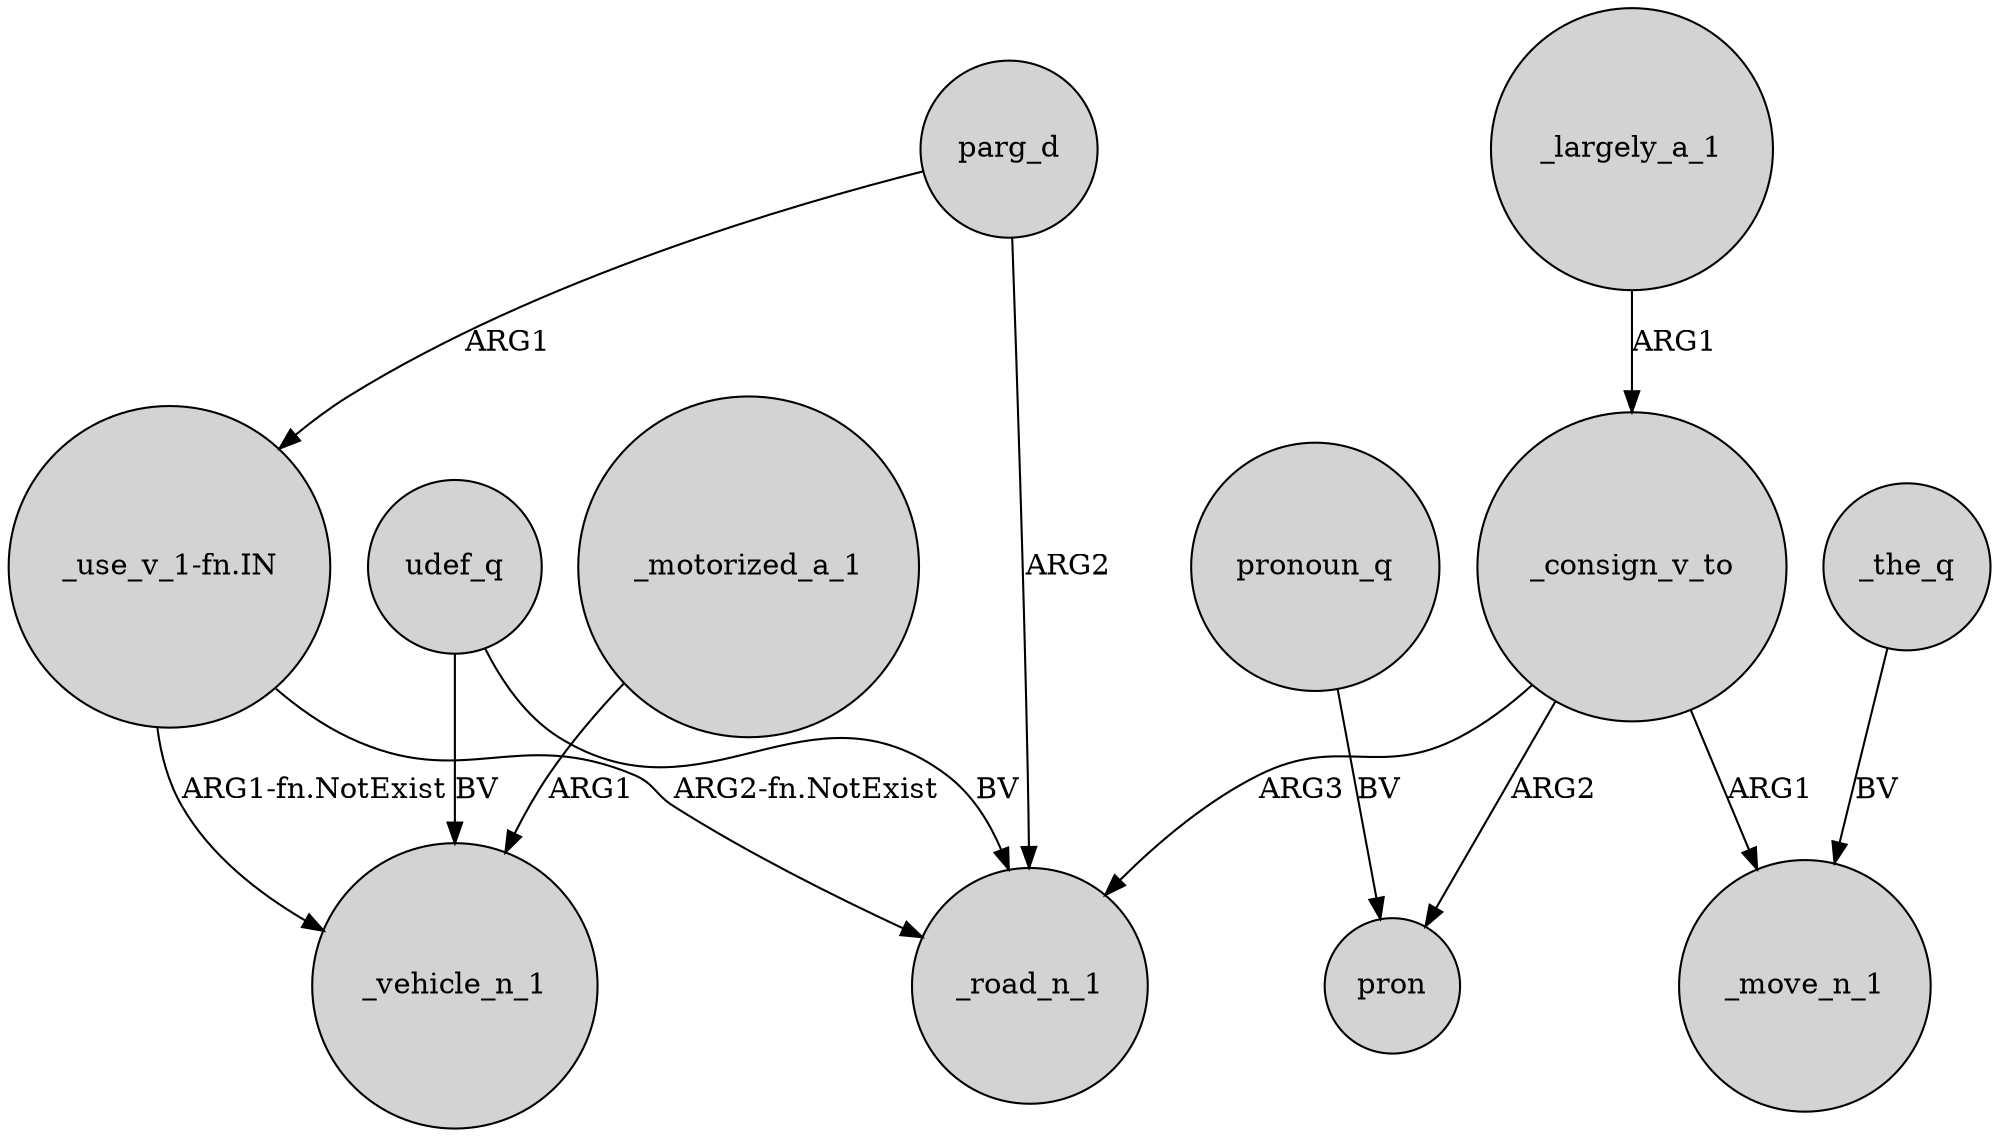 digraph {
	node [shape=circle style=filled]
	"_use_v_1-fn.IN" -> _vehicle_n_1 [label="ARG1-fn.NotExist"]
	parg_d -> "_use_v_1-fn.IN" [label=ARG1]
	pronoun_q -> pron [label=BV]
	udef_q -> _road_n_1 [label=BV]
	_the_q -> _move_n_1 [label=BV]
	parg_d -> _road_n_1 [label=ARG2]
	_consign_v_to -> pron [label=ARG2]
	udef_q -> _vehicle_n_1 [label=BV]
	_motorized_a_1 -> _vehicle_n_1 [label=ARG1]
	_consign_v_to -> _road_n_1 [label=ARG3]
	_consign_v_to -> _move_n_1 [label=ARG1]
	"_use_v_1-fn.IN" -> _road_n_1 [label="ARG2-fn.NotExist"]
	_largely_a_1 -> _consign_v_to [label=ARG1]
}
